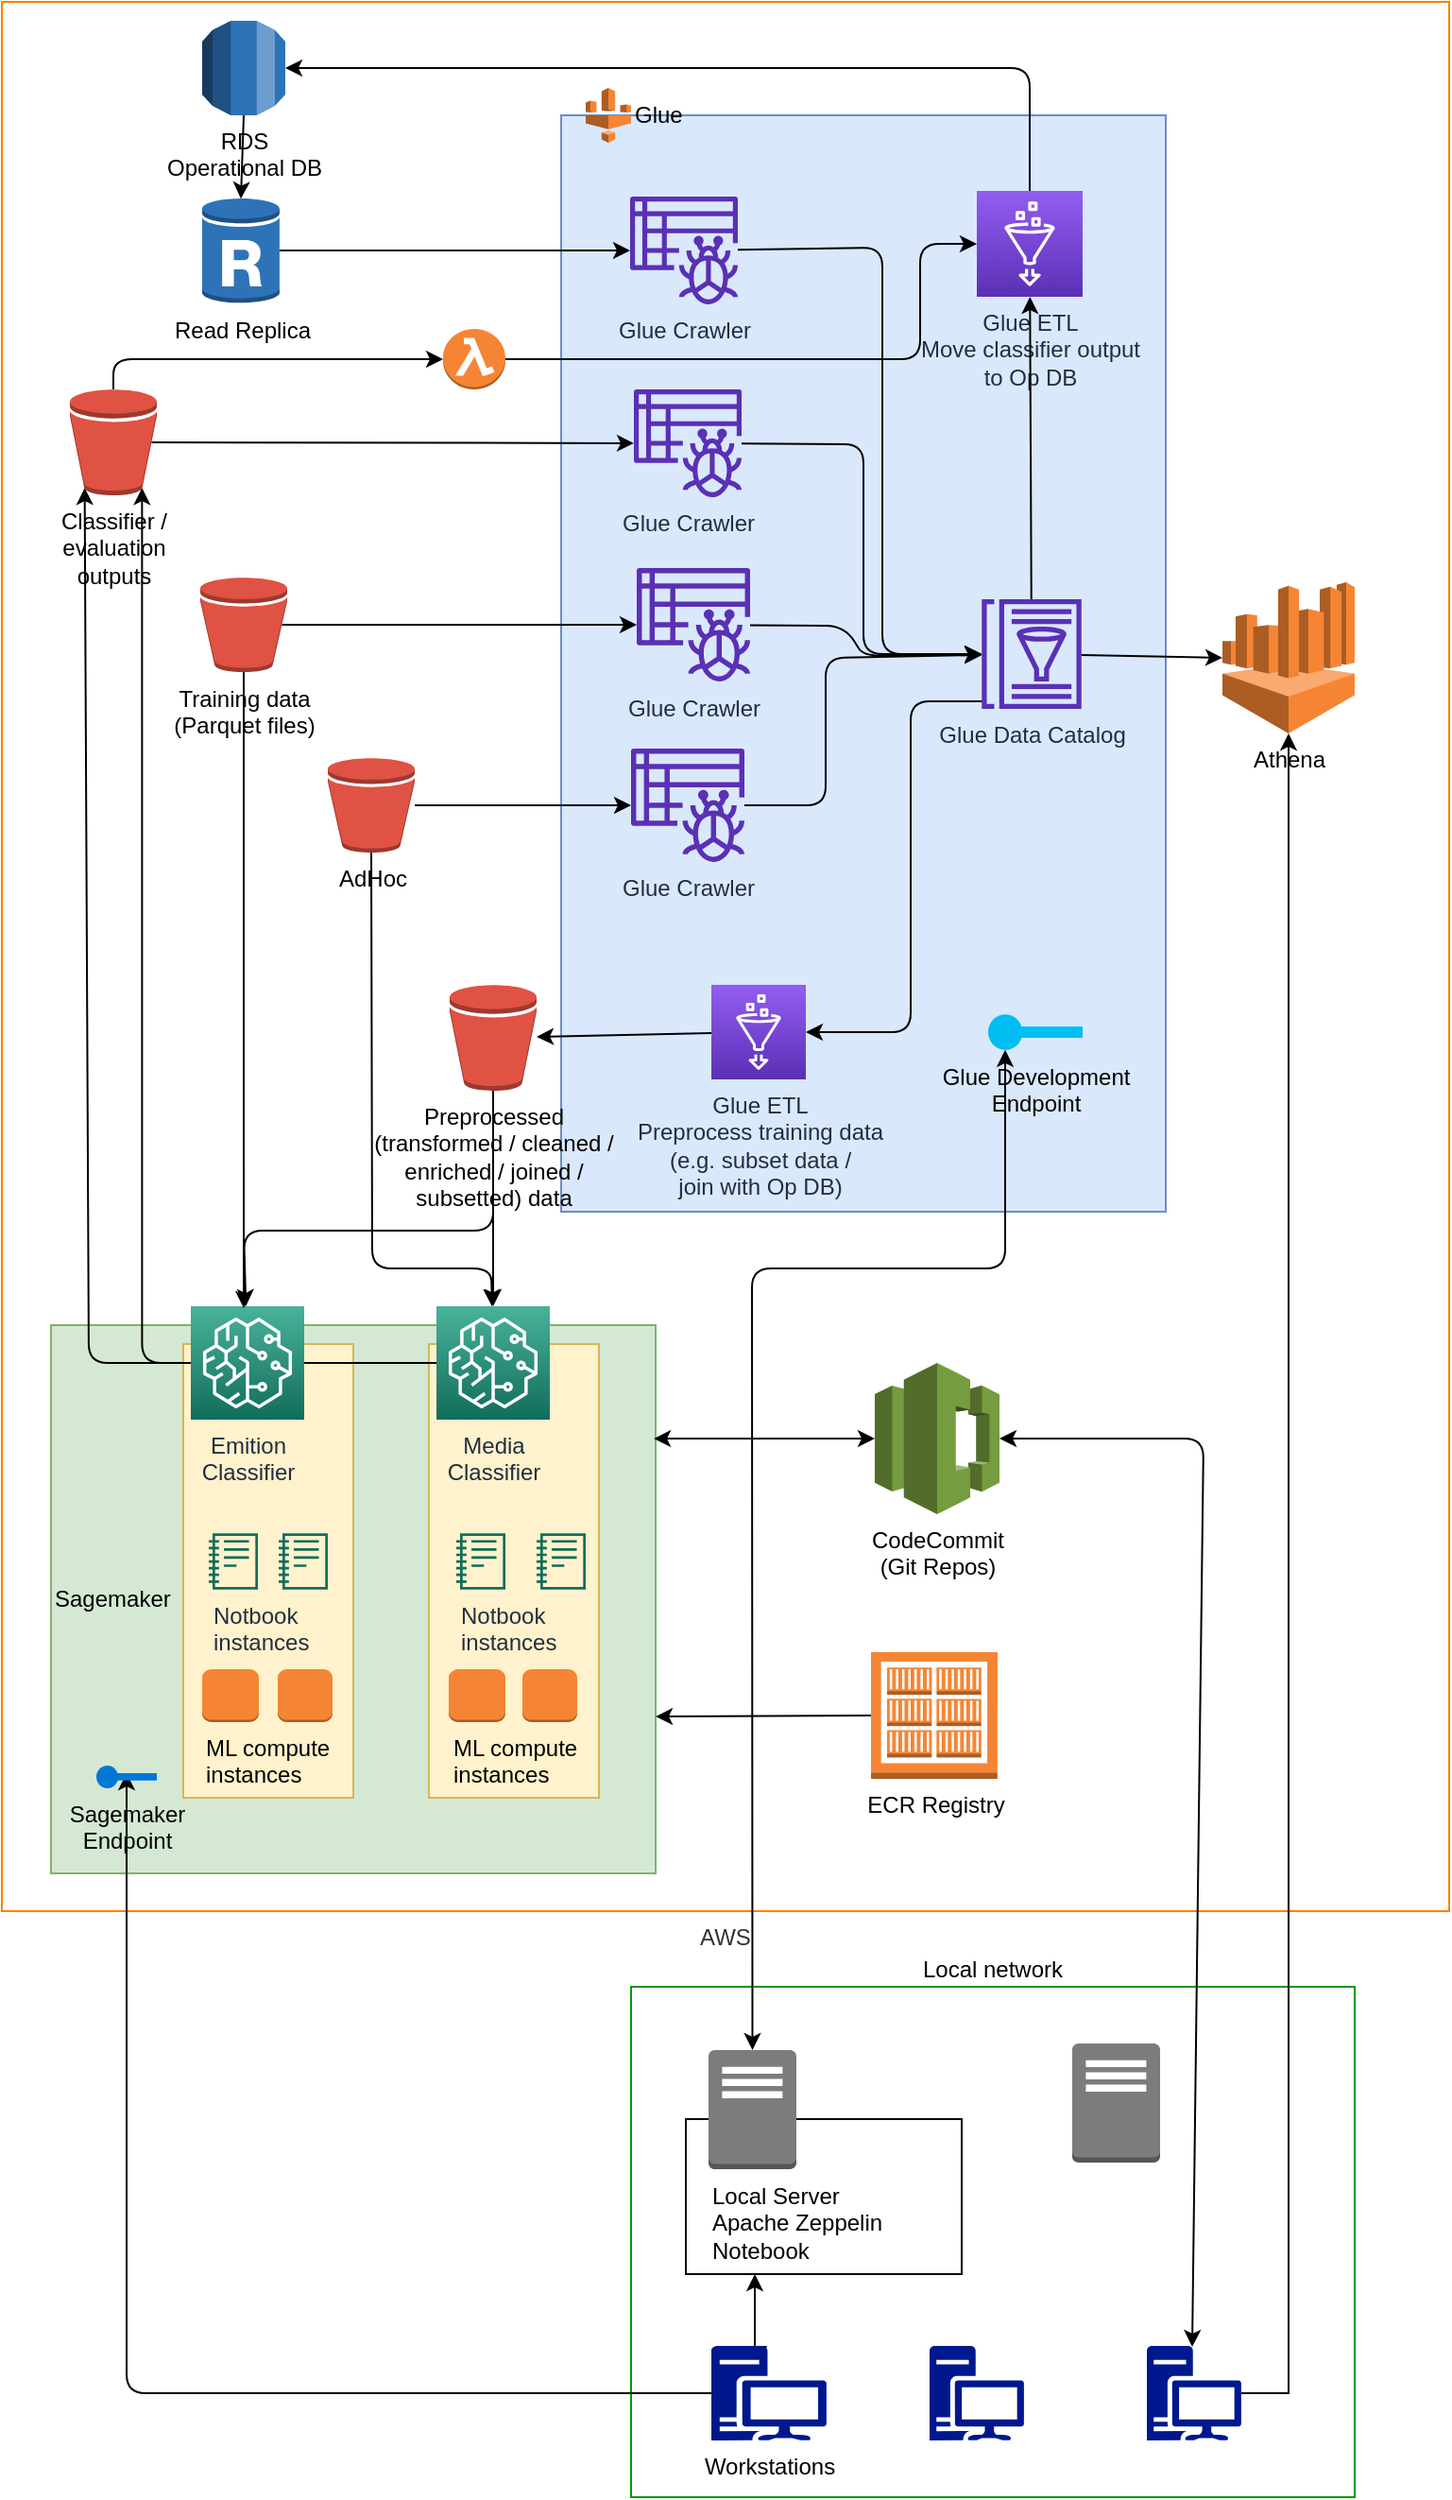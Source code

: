 <mxfile version="10.6.9" type="device"><diagram id="xmmVklm3ctYG1tAdUeUO" name="Page-1"><mxGraphModel dx="1633" dy="1597" grid="1" gridSize="10" guides="1" tooltips="1" connect="1" arrows="1" fold="1" page="1" pageScale="1" pageWidth="850" pageHeight="1100" background="none" math="0" shadow="0"><root><mxCell id="0"/><mxCell id="1" parent="0"/><mxCell id="STuVg-NgmVqldN6oDpHI-32" value="AWS" style="rounded=0;whiteSpace=wrap;html=1;labelPosition=center;verticalLabelPosition=bottom;align=center;verticalAlign=top;fillColor=none;strokeColor=#FF8000;fontColor=#333333;gradientColor=#ffffff;" parent="1" vertex="1"><mxGeometry x="-66" y="-240" width="766" height="1010" as="geometry"/></mxCell><mxCell id="STuVg-NgmVqldN6oDpHI-101" value="Sagemaker" style="rounded=0;whiteSpace=wrap;html=1;fillColor=#d5e8d4;align=left;strokeColor=#82b366;gradientColor=none;" parent="1" vertex="1"><mxGeometry x="-40" y="460" width="320" height="290" as="geometry"/></mxCell><mxCell id="STuVg-NgmVqldN6oDpHI-89" value="" style="rounded=0;whiteSpace=wrap;html=1;fillColor=#fff2cc;align=left;strokeColor=#d6b656;" parent="1" vertex="1"><mxGeometry x="160" y="470" width="90" height="240" as="geometry"/></mxCell><mxCell id="STuVg-NgmVqldN6oDpHI-88" value="" style="rounded=0;whiteSpace=wrap;html=1;fillColor=#fff2cc;align=left;strokeColor=#d6b656;" parent="1" vertex="1"><mxGeometry x="30" y="470" width="90" height="240" as="geometry"/></mxCell><mxCell id="STuVg-NgmVqldN6oDpHI-29" value="Local network" style="rounded=0;whiteSpace=wrap;html=1;labelPosition=center;verticalLabelPosition=top;align=center;verticalAlign=bottom;fillColor=none;strokeColor=#009900;" parent="1" vertex="1"><mxGeometry x="267" y="810" width="383" height="270" as="geometry"/></mxCell><mxCell id="STuVg-NgmVqldN6oDpHI-6" value="" style="rounded=0;whiteSpace=wrap;html=1;fillColor=#dae8fc;strokeColor=#6c8ebf;" parent="1" vertex="1"><mxGeometry x="230" y="-180" width="320" height="580" as="geometry"/></mxCell><mxCell id="d9hdio0mOUOi3IyDA3vv-1" value="&lt;div&gt;RDS&lt;br&gt;&lt;/div&gt;&lt;div&gt;Operational DB&lt;/div&gt;" style="outlineConnect=0;dashed=0;verticalLabelPosition=bottom;verticalAlign=top;align=center;html=1;shape=mxgraph.aws3.rds;fillColor=#2E73B8;gradientColor=none;" parent="1" vertex="1"><mxGeometry x="40" y="-230" width="44" height="50" as="geometry"/></mxCell><mxCell id="d9hdio0mOUOi3IyDA3vv-4" value="Athena" style="outlineConnect=0;dashed=0;verticalLabelPosition=bottom;verticalAlign=top;align=center;html=1;shape=mxgraph.aws3.athena;fillColor=#F58534;gradientColor=none;" parent="1" vertex="1"><mxGeometry x="580" y="67" width="70" height="80" as="geometry"/></mxCell><mxCell id="d9hdio0mOUOi3IyDA3vv-5" value="Glue Data Catalog" style="outlineConnect=0;fontColor=#232F3E;gradientColor=none;fillColor=#5A30B5;strokeColor=none;dashed=0;verticalLabelPosition=bottom;verticalAlign=top;align=center;html=1;fontSize=12;fontStyle=0;aspect=fixed;pointerEvents=1;shape=mxgraph.aws4.glue_data_catalog;" parent="1" vertex="1"><mxGeometry x="452" y="76" width="54" height="58" as="geometry"/></mxCell><mxCell id="d9hdio0mOUOi3IyDA3vv-6" value="&lt;div&gt;Glue Crawler&lt;/div&gt;" style="outlineConnect=0;fontColor=#232F3E;gradientColor=none;fillColor=#5A30B5;strokeColor=none;dashed=0;verticalLabelPosition=bottom;verticalAlign=top;align=center;html=1;fontSize=12;fontStyle=0;aspect=fixed;pointerEvents=1;shape=mxgraph.aws4.glue_crawlers;" parent="1" vertex="1"><mxGeometry x="266.5" y="-137" width="57" height="57" as="geometry"/></mxCell><mxCell id="STuVg-NgmVqldN6oDpHI-2" value="" style="endArrow=classic;html=1;exitX=1;exitY=0.5;exitDx=0;exitDy=0;exitPerimeter=0;" parent="1" source="STuVg-NgmVqldN6oDpHI-17" target="d9hdio0mOUOi3IyDA3vv-6" edge="1"><mxGeometry width="50" height="50" relative="1" as="geometry"><mxPoint x="90" y="230" as="sourcePoint"/><mxPoint x="140" y="180" as="targetPoint"/></mxGeometry></mxCell><mxCell id="STuVg-NgmVqldN6oDpHI-3" value="" style="endArrow=classic;html=1;" parent="1" source="d9hdio0mOUOi3IyDA3vv-6" target="d9hdio0mOUOi3IyDA3vv-5" edge="1"><mxGeometry width="50" height="50" relative="1" as="geometry"><mxPoint x="280" y="250" as="sourcePoint"/><mxPoint x="452" y="71" as="targetPoint"/><Array as="points"><mxPoint x="400" y="-110"/><mxPoint x="400" y="105"/></Array></mxGeometry></mxCell><mxCell id="STuVg-NgmVqldN6oDpHI-5" value="" style="endArrow=classic;html=1;entryX=0;entryY=0.5;entryDx=0;entryDy=0;entryPerimeter=0;" parent="1" source="d9hdio0mOUOi3IyDA3vv-5" target="d9hdio0mOUOi3IyDA3vv-4" edge="1"><mxGeometry width="50" height="50" relative="1" as="geometry"><mxPoint x="110" y="350" as="sourcePoint"/><mxPoint x="160" y="300" as="targetPoint"/></mxGeometry></mxCell><mxCell id="STuVg-NgmVqldN6oDpHI-8" value="" style="endArrow=classic;html=1;exitX=0.94;exitY=0.5;exitDx=0;exitDy=0;exitPerimeter=0;" parent="1" source="STuVg-NgmVqldN6oDpHI-13" target="STuVg-NgmVqldN6oDpHI-44" edge="1"><mxGeometry width="50" height="50" relative="1" as="geometry"><mxPoint x="180" y="221.419" as="sourcePoint"/><mxPoint x="260" y="200" as="targetPoint"/></mxGeometry></mxCell><mxCell id="STuVg-NgmVqldN6oDpHI-11" value="&lt;div&gt;Glue ETL&lt;/div&gt;&lt;div&gt;Preprocess training data&lt;/div&gt;&lt;div&gt;(e.g. subset data / &lt;br&gt;&lt;/div&gt;&lt;div&gt;join with Op DB)&lt;br&gt;&lt;/div&gt;" style="outlineConnect=0;fontColor=#232F3E;gradientColor=#945DF2;gradientDirection=north;fillColor=#5A30B5;strokeColor=#ffffff;dashed=0;verticalLabelPosition=bottom;verticalAlign=top;align=center;html=1;fontSize=12;fontStyle=0;aspect=fixed;shape=mxgraph.aws4.resourceIcon;resIcon=mxgraph.aws4.glue;" parent="1" vertex="1"><mxGeometry x="309.5" y="280" width="50" height="50" as="geometry"/></mxCell><mxCell id="STuVg-NgmVqldN6oDpHI-12" value="" style="endArrow=classic;html=1;exitX=0;exitY=0.931;exitDx=0;exitDy=0;exitPerimeter=0;" parent="1" source="d9hdio0mOUOi3IyDA3vv-5" target="STuVg-NgmVqldN6oDpHI-11" edge="1"><mxGeometry width="50" height="50" relative="1" as="geometry"><mxPoint x="250" y="410" as="sourcePoint"/><mxPoint x="300" y="360" as="targetPoint"/><Array as="points"><mxPoint x="415" y="130"/><mxPoint x="415" y="200"/><mxPoint x="415" y="305"/></Array></mxGeometry></mxCell><mxCell id="STuVg-NgmVqldN6oDpHI-13" value="&lt;div&gt;Training data &lt;br&gt;&lt;/div&gt;&lt;div&gt;(Parquet files)&lt;/div&gt;" style="outlineConnect=0;dashed=0;verticalLabelPosition=bottom;verticalAlign=top;align=center;html=1;shape=mxgraph.aws3.bucket;fillColor=#E05243;gradientColor=none;" parent="1" vertex="1"><mxGeometry x="39" y="64.5" width="46" height="50" as="geometry"/></mxCell><mxCell id="STuVg-NgmVqldN6oDpHI-14" value="&lt;div&gt;Glue Crawler&lt;/div&gt;&lt;div&gt;&lt;br&gt;&lt;/div&gt;" style="outlineConnect=0;fontColor=#232F3E;gradientColor=none;fillColor=#5A30B5;strokeColor=none;dashed=0;verticalLabelPosition=bottom;verticalAlign=top;align=center;html=1;fontSize=12;fontStyle=0;aspect=fixed;pointerEvents=1;shape=mxgraph.aws4.glue_crawlers;" parent="1" vertex="1"><mxGeometry x="267" y="155" width="60" height="60" as="geometry"/></mxCell><mxCell id="STuVg-NgmVqldN6oDpHI-15" value="" style="endArrow=classic;html=1;" parent="1" source="STuVg-NgmVqldN6oDpHI-14" target="d9hdio0mOUOi3IyDA3vv-5" edge="1"><mxGeometry width="50" height="50" relative="1" as="geometry"><mxPoint x="357.696" y="101.258" as="sourcePoint"/><mxPoint x="439.62" y="99.688" as="targetPoint"/><Array as="points"><mxPoint x="370" y="185"/><mxPoint x="370" y="150"/><mxPoint x="370" y="107"/></Array></mxGeometry></mxCell><mxCell id="STuVg-NgmVqldN6oDpHI-17" value="Read Replica" style="outlineConnect=0;dashed=0;verticalLabelPosition=bottom;verticalAlign=top;align=center;html=1;shape=mxgraph.aws3.rds_db_instance_read_replica;fillColor=#2E73B8;gradientColor=none;" parent="1" vertex="1"><mxGeometry x="40" y="-137" width="41" height="57" as="geometry"/></mxCell><mxCell id="STuVg-NgmVqldN6oDpHI-19" value="" style="endArrow=classic;html=1;exitX=0.5;exitY=1;exitDx=0;exitDy=0;exitPerimeter=0;entryX=0.5;entryY=0.02;entryDx=0;entryDy=0;entryPerimeter=0;" parent="1" source="d9hdio0mOUOi3IyDA3vv-1" target="STuVg-NgmVqldN6oDpHI-17" edge="1"><mxGeometry width="50" height="50" relative="1" as="geometry"><mxPoint x="40" y="120" as="sourcePoint"/><mxPoint x="60" y="55" as="targetPoint"/></mxGeometry></mxCell><mxCell id="STuVg-NgmVqldN6oDpHI-20" value="&lt;div&gt;Glue Development&lt;/div&gt;&lt;div&gt;Endpoint&lt;br&gt;&lt;/div&gt;" style="verticalLabelPosition=bottom;html=1;verticalAlign=top;align=center;strokeColor=none;fillColor=#00BEF2;shape=mxgraph.azure.service_endpoint;rotation=0;" parent="1" vertex="1"><mxGeometry x="456" y="295" width="50" height="20" as="geometry"/></mxCell><mxCell id="STuVg-NgmVqldN6oDpHI-35" style="edgeStyle=orthogonalEdgeStyle;rounded=0;orthogonalLoop=1;jettySize=auto;html=1;exitX=0.48;exitY=0.01;exitDx=0;exitDy=0;exitPerimeter=0;align=center;entryX=0.25;entryY=1;entryDx=0;entryDy=0;" parent="1" source="STuVg-NgmVqldN6oDpHI-22" target="STuVg-NgmVqldN6oDpHI-34" edge="1"><mxGeometry relative="1" as="geometry"/></mxCell><mxCell id="STuVg-NgmVqldN6oDpHI-22" value="Workstations" style="pointerEvents=1;shadow=0;dashed=0;html=1;strokeColor=none;labelPosition=center;verticalLabelPosition=bottom;verticalAlign=top;align=center;shape=mxgraph.mscae.enterprise.workstation_client;fillColor=#00188D;" parent="1" vertex="1"><mxGeometry x="309.5" y="1000" width="61" height="50" as="geometry"/></mxCell><mxCell id="STuVg-NgmVqldN6oDpHI-23" value="" style="pointerEvents=1;shadow=0;dashed=0;html=1;strokeColor=none;labelPosition=center;verticalLabelPosition=bottom;verticalAlign=top;align=center;shape=mxgraph.mscae.enterprise.workstation_client;fillColor=#00188D;" parent="1" vertex="1"><mxGeometry x="425" y="1000" width="50" height="50" as="geometry"/></mxCell><mxCell id="STuVg-NgmVqldN6oDpHI-24" value="" style="pointerEvents=1;shadow=0;dashed=0;html=1;strokeColor=none;labelPosition=center;verticalLabelPosition=bottom;verticalAlign=top;align=center;shape=mxgraph.mscae.enterprise.workstation_client;fillColor=#00188D;" parent="1" vertex="1"><mxGeometry x="540" y="1000" width="50" height="50" as="geometry"/></mxCell><mxCell id="STuVg-NgmVqldN6oDpHI-28" value="" style="outlineConnect=0;dashed=0;verticalLabelPosition=bottom;verticalAlign=top;align=center;html=1;shape=mxgraph.aws3.traditional_server;fillColor=#7D7C7C;gradientColor=none;" parent="1" vertex="1"><mxGeometry x="500.5" y="840" width="46.5" height="63" as="geometry"/></mxCell><mxCell id="STuVg-NgmVqldN6oDpHI-34" value="" style="rounded=0;whiteSpace=wrap;html=1;fillColor=none;" parent="1" vertex="1"><mxGeometry x="296" y="880" width="146" height="82" as="geometry"/></mxCell><mxCell id="STuVg-NgmVqldN6oDpHI-37" value="" style="endArrow=classic;startArrow=classic;html=1;align=center;exitX=0.5;exitY=0;exitDx=0;exitDy=0;exitPerimeter=0;entryX=0.18;entryY=0.97;entryDx=0;entryDy=0;entryPerimeter=0;" parent="1" source="STuVg-NgmVqldN6oDpHI-27" target="STuVg-NgmVqldN6oDpHI-20" edge="1"><mxGeometry width="50" height="50" relative="1" as="geometry"><mxPoint x="180" y="500" as="sourcePoint"/><mxPoint x="400" y="314" as="targetPoint"/><Array as="points"><mxPoint x="331" y="430"/><mxPoint x="465" y="430"/></Array></mxGeometry></mxCell><mxCell id="STuVg-NgmVqldN6oDpHI-27" value="&lt;div&gt;Local Server&lt;/div&gt;&lt;div&gt;Apache Zeppelin &lt;br&gt;&lt;/div&gt;&lt;div&gt;Notebook&lt;br&gt;&lt;/div&gt;" style="outlineConnect=0;dashed=0;verticalLabelPosition=bottom;verticalAlign=top;align=left;html=1;shape=mxgraph.aws3.traditional_server;fillColor=#7D7C7C;gradientColor=none;" parent="1" vertex="1"><mxGeometry x="308" y="843.5" width="46.5" height="63" as="geometry"/></mxCell><mxCell id="STuVg-NgmVqldN6oDpHI-38" value="Preprocessed&lt;div&gt;(transformed / cleaned /&lt;/div&gt;&lt;div&gt;enriched / joined / &lt;br&gt;&lt;/div&gt;&lt;div&gt;subsetted) data&lt;/div&gt;" style="outlineConnect=0;dashed=0;verticalLabelPosition=bottom;verticalAlign=top;align=center;html=1;shape=mxgraph.aws3.bucket;fillColor=#E05243;gradientColor=none;" parent="1" vertex="1"><mxGeometry x="171" y="280" width="46" height="56" as="geometry"/></mxCell><mxCell id="STuVg-NgmVqldN6oDpHI-39" value="" style="endArrow=classic;html=1;" parent="1" source="STuVg-NgmVqldN6oDpHI-11" target="STuVg-NgmVqldN6oDpHI-38" edge="1"><mxGeometry width="50" height="50" relative="1" as="geometry"><mxPoint x="175" y="200" as="sourcePoint"/><mxPoint x="278.734" y="200" as="targetPoint"/></mxGeometry></mxCell><mxCell id="STuVg-NgmVqldN6oDpHI-43" value="&lt;div&gt;AdHoc&lt;br&gt;&lt;/div&gt;" style="outlineConnect=0;dashed=0;verticalLabelPosition=bottom;verticalAlign=top;align=center;html=1;shape=mxgraph.aws3.bucket;fillColor=#E05243;gradientColor=none;" parent="1" vertex="1"><mxGeometry x="106.5" y="160" width="46" height="50" as="geometry"/></mxCell><mxCell id="STuVg-NgmVqldN6oDpHI-44" value="&lt;div&gt;Glue Crawler&lt;/div&gt;&lt;div&gt;&lt;br&gt;&lt;/div&gt;" style="outlineConnect=0;fontColor=#232F3E;gradientColor=none;fillColor=#5A30B5;strokeColor=none;dashed=0;verticalLabelPosition=bottom;verticalAlign=top;align=center;html=1;fontSize=12;fontStyle=0;aspect=fixed;pointerEvents=1;shape=mxgraph.aws4.glue_crawlers;" parent="1" vertex="1"><mxGeometry x="270" y="59.5" width="60" height="60" as="geometry"/></mxCell><mxCell id="STuVg-NgmVqldN6oDpHI-45" value="" style="endArrow=classic;html=1;align=center;" parent="1" source="STuVg-NgmVqldN6oDpHI-43" target="STuVg-NgmVqldN6oDpHI-14" edge="1"><mxGeometry width="50" height="50" relative="1" as="geometry"><mxPoint x="50" y="110" as="sourcePoint"/><mxPoint x="100" y="60" as="targetPoint"/></mxGeometry></mxCell><mxCell id="STuVg-NgmVqldN6oDpHI-52" value="" style="endArrow=classic;html=1;align=center;entryX=0.17;entryY=0.93;entryDx=0;entryDy=0;entryPerimeter=0;" parent="1" source="STuVg-NgmVqldN6oDpHI-9" target="STuVg-NgmVqldN6oDpHI-54" edge="1"><mxGeometry width="50" height="50" relative="1" as="geometry"><mxPoint x="114.5" y="830" as="sourcePoint"/><mxPoint x="164.5" y="780" as="targetPoint"/><Array as="points"><mxPoint x="-20" y="480"/></Array></mxGeometry></mxCell><mxCell id="STuVg-NgmVqldN6oDpHI-54" value="&lt;div&gt;Classifier / &lt;br&gt;&lt;/div&gt;&lt;div&gt;evaluation&lt;br&gt;&lt;/div&gt;&lt;div&gt;outputs&lt;br&gt;&lt;/div&gt;" style="outlineConnect=0;dashed=0;verticalLabelPosition=bottom;verticalAlign=top;align=center;html=1;shape=mxgraph.aws3.bucket;fillColor=#E05243;gradientColor=none;" parent="1" vertex="1"><mxGeometry x="-30" y="-35" width="46" height="56" as="geometry"/></mxCell><mxCell id="STuVg-NgmVqldN6oDpHI-57" value="" style="edgeStyle=segmentEdgeStyle;endArrow=classic;html=1;align=center;entryX=0.83;entryY=0.93;entryDx=0;entryDy=0;entryPerimeter=0;" parent="1" source="STuVg-NgmVqldN6oDpHI-51" target="STuVg-NgmVqldN6oDpHI-54" edge="1"><mxGeometry width="50" height="50" relative="1" as="geometry"><mxPoint x="70" y="440" as="sourcePoint"/><mxPoint x="10" y="220" as="targetPoint"/><Array as="points"><mxPoint x="8" y="480"/></Array></mxGeometry></mxCell><mxCell id="STuVg-NgmVqldN6oDpHI-58" value="&lt;div&gt;Glue ETL&lt;/div&gt;&lt;div&gt;Move classifier output&lt;/div&gt;&lt;div&gt;to Op DB&lt;br&gt;&lt;/div&gt;" style="outlineConnect=0;fontColor=#232F3E;gradientColor=#945DF2;gradientDirection=north;fillColor=#5A30B5;strokeColor=#ffffff;dashed=0;verticalLabelPosition=bottom;verticalAlign=top;align=center;html=1;fontSize=12;fontStyle=0;aspect=fixed;shape=mxgraph.aws4.resourceIcon;resIcon=mxgraph.aws4.glue;" parent="1" vertex="1"><mxGeometry x="450" y="-140" width="56" height="56" as="geometry"/></mxCell><mxCell id="STuVg-NgmVqldN6oDpHI-59" value="" style="endArrow=classic;html=1;align=center;entryX=1;entryY=0.5;entryDx=0;entryDy=0;entryPerimeter=0;" parent="1" source="STuVg-NgmVqldN6oDpHI-58" target="d9hdio0mOUOi3IyDA3vv-1" edge="1"><mxGeometry width="50" height="50" relative="1" as="geometry"><mxPoint x="370" y="-30" as="sourcePoint"/><mxPoint x="420" y="-80" as="targetPoint"/><Array as="points"><mxPoint x="478" y="-205"/></Array></mxGeometry></mxCell><mxCell id="STuVg-NgmVqldN6oDpHI-60" value="" style="endArrow=classic;html=1;align=center;" parent="1" source="d9hdio0mOUOi3IyDA3vv-5" target="STuVg-NgmVqldN6oDpHI-58" edge="1"><mxGeometry width="50" height="50" relative="1" as="geometry"><mxPoint x="520" y="-80" as="sourcePoint"/><mxPoint x="570" y="-130" as="targetPoint"/></mxGeometry></mxCell><mxCell id="STuVg-NgmVqldN6oDpHI-61" value="" style="endArrow=classic;html=1;align=center;" parent="1" source="STuVg-NgmVqldN6oDpHI-44" target="d9hdio0mOUOi3IyDA3vv-5" edge="1"><mxGeometry width="50" height="50" relative="1" as="geometry"><mxPoint x="340" y="90" as="sourcePoint"/><mxPoint x="450" y="90" as="targetPoint"/><Array as="points"><mxPoint x="380" y="90"/><mxPoint x="390" y="106"/></Array></mxGeometry></mxCell><mxCell id="d9hdio0mOUOi3IyDA3vv-2" value="Glue" style="outlineConnect=0;dashed=0;verticalLabelPosition=middle;verticalAlign=middle;align=left;html=1;shape=mxgraph.aws3.glue;fillColor=#F58534;gradientColor=none;labelPosition=right;" parent="1" vertex="1"><mxGeometry x="243" y="-194.5" width="24" height="29" as="geometry"/></mxCell><mxCell id="STuVg-NgmVqldN6oDpHI-63" value="&lt;div&gt;Glue Crawler&lt;/div&gt;" style="outlineConnect=0;fontColor=#232F3E;gradientColor=none;fillColor=#5A30B5;strokeColor=none;dashed=0;verticalLabelPosition=bottom;verticalAlign=top;align=center;html=1;fontSize=12;fontStyle=0;aspect=fixed;pointerEvents=1;shape=mxgraph.aws4.glue_crawlers;" parent="1" vertex="1"><mxGeometry x="268.5" y="-35" width="57" height="57" as="geometry"/></mxCell><mxCell id="STuVg-NgmVqldN6oDpHI-64" value="" style="endArrow=classic;html=1;align=center;exitX=0.94;exitY=0.5;exitDx=0;exitDy=0;exitPerimeter=0;" parent="1" source="STuVg-NgmVqldN6oDpHI-54" target="STuVg-NgmVqldN6oDpHI-63" edge="1"><mxGeometry width="50" height="50" relative="1" as="geometry"><mxPoint x="90" y="30" as="sourcePoint"/><mxPoint x="140" y="-20" as="targetPoint"/></mxGeometry></mxCell><mxCell id="STuVg-NgmVqldN6oDpHI-65" value="" style="endArrow=classic;html=1;align=center;" parent="1" source="STuVg-NgmVqldN6oDpHI-63" target="d9hdio0mOUOi3IyDA3vv-5" edge="1"><mxGeometry width="50" height="50" relative="1" as="geometry"><mxPoint x="330" as="sourcePoint"/><mxPoint x="380" y="-50" as="targetPoint"/><Array as="points"><mxPoint x="390" y="-6"/><mxPoint x="390" y="105"/></Array></mxGeometry></mxCell><mxCell id="STuVg-NgmVqldN6oDpHI-70" style="edgeStyle=orthogonalEdgeStyle;rounded=0;orthogonalLoop=1;jettySize=auto;html=1;exitX=1;exitY=0.5;exitDx=0;exitDy=0;exitPerimeter=0;align=center;" parent="1" source="STuVg-NgmVqldN6oDpHI-24" target="d9hdio0mOUOi3IyDA3vv-4" edge="1"><mxGeometry relative="1" as="geometry"><mxPoint x="343" y="1091" as="sourcePoint"/><mxPoint x="580" y="760" as="targetPoint"/><Array as="points"><mxPoint x="615" y="1025"/></Array></mxGeometry></mxCell><mxCell id="STuVg-NgmVqldN6oDpHI-75" value="&lt;div&gt;Notbook&lt;/div&gt;&lt;div&gt;instances&lt;br&gt;&lt;/div&gt;" style="outlineConnect=0;fontColor=#232F3E;gradientColor=none;fillColor=#116D5B;strokeColor=none;dashed=0;verticalLabelPosition=bottom;verticalAlign=top;align=left;html=1;fontSize=12;fontStyle=0;aspect=fixed;pointerEvents=1;shape=mxgraph.aws4.sagemaker_notebook;" parent="1" vertex="1"><mxGeometry x="43.5" y="570" width="26" height="30" as="geometry"/></mxCell><mxCell id="STuVg-NgmVqldN6oDpHI-76" value="Notbook&lt;div&gt;instances&lt;/div&gt;" style="outlineConnect=0;fontColor=#232F3E;gradientColor=none;fillColor=#116D5B;strokeColor=none;dashed=0;verticalLabelPosition=bottom;verticalAlign=top;align=left;html=1;fontSize=12;fontStyle=0;aspect=fixed;pointerEvents=1;shape=mxgraph.aws4.sagemaker_notebook;" parent="1" vertex="1"><mxGeometry x="174.5" y="570" width="26" height="30" as="geometry"/></mxCell><mxCell id="STuVg-NgmVqldN6oDpHI-77" value="" style="endArrow=classic;html=1;align=center;exitX=0;exitY=0.5;exitDx=0;exitDy=0;exitPerimeter=0;entryX=0.5;entryY=0.335;entryDx=0;entryDy=0;entryPerimeter=0;" parent="1" source="STuVg-NgmVqldN6oDpHI-22" target="STuVg-NgmVqldN6oDpHI-97" edge="1"><mxGeometry width="50" height="50" relative="1" as="geometry"><mxPoint x="127.5" y="980" as="sourcePoint"/><mxPoint x="56" y="670" as="targetPoint"/><Array as="points"><mxPoint y="1025"/></Array></mxGeometry></mxCell><mxCell id="STuVg-NgmVqldN6oDpHI-79" value="" style="endArrow=classic;html=1;align=center;exitX=0.5;exitY=1;exitDx=0;exitDy=0;exitPerimeter=0;" parent="1" source="STuVg-NgmVqldN6oDpHI-43" target="STuVg-NgmVqldN6oDpHI-51" edge="1"><mxGeometry width="50" height="50" relative="1" as="geometry"><mxPoint x="230" y="460" as="sourcePoint"/><mxPoint x="280" y="410" as="targetPoint"/><Array as="points"><mxPoint x="130" y="430"/><mxPoint x="193" y="430"/></Array></mxGeometry></mxCell><mxCell id="STuVg-NgmVqldN6oDpHI-81" value="" style="endArrow=classic;html=1;align=center;exitX=0.5;exitY=1;exitDx=0;exitDy=0;exitPerimeter=0;" parent="1" source="STuVg-NgmVqldN6oDpHI-38" target="STuVg-NgmVqldN6oDpHI-51" edge="1"><mxGeometry width="50" height="50" relative="1" as="geometry"><mxPoint x="250" y="460" as="sourcePoint"/><mxPoint x="300" y="410" as="targetPoint"/></mxGeometry></mxCell><mxCell id="STuVg-NgmVqldN6oDpHI-82" value="&lt;div&gt;CodeCommit&lt;/div&gt;&lt;div&gt;(Git Repos)&lt;br&gt;&lt;/div&gt;" style="outlineConnect=0;dashed=0;verticalLabelPosition=bottom;verticalAlign=top;align=center;html=1;shape=mxgraph.aws3.codecommit;fillColor=#759C3E;gradientColor=none;" parent="1" vertex="1"><mxGeometry x="396" y="480" width="66" height="80" as="geometry"/></mxCell><mxCell id="STuVg-NgmVqldN6oDpHI-9" value="&lt;div&gt;Emition&lt;/div&gt;&lt;div&gt;Classifier&lt;/div&gt;" style="outlineConnect=0;fontColor=#232F3E;gradientColor=#4AB29A;gradientDirection=north;fillColor=#116D5B;strokeColor=#ffffff;dashed=0;verticalLabelPosition=bottom;verticalAlign=top;align=center;html=1;fontSize=12;fontStyle=0;aspect=fixed;shape=mxgraph.aws4.resourceIcon;resIcon=mxgraph.aws4.sagemaker;" parent="1" vertex="1"><mxGeometry x="34" y="450" width="60" height="60" as="geometry"/></mxCell><mxCell id="STuVg-NgmVqldN6oDpHI-51" value="&lt;div&gt;Media&lt;/div&gt;&lt;div&gt;Classifier&lt;/div&gt;" style="outlineConnect=0;fontColor=#232F3E;gradientColor=#4AB29A;gradientDirection=north;fillColor=#116D5B;strokeColor=#ffffff;dashed=0;verticalLabelPosition=bottom;verticalAlign=top;align=center;html=1;fontSize=12;fontStyle=0;aspect=fixed;shape=mxgraph.aws4.resourceIcon;resIcon=mxgraph.aws4.sagemaker;" parent="1" vertex="1"><mxGeometry x="164" y="450" width="60" height="60" as="geometry"/></mxCell><mxCell id="STuVg-NgmVqldN6oDpHI-90" value="" style="endArrow=classic;html=1;align=center;exitX=0.5;exitY=1;exitDx=0;exitDy=0;exitPerimeter=0;entryX=0.467;entryY=0.017;entryDx=0;entryDy=0;entryPerimeter=0;" parent="1" source="STuVg-NgmVqldN6oDpHI-13" target="STuVg-NgmVqldN6oDpHI-9" edge="1"><mxGeometry width="50" height="50" relative="1" as="geometry"><mxPoint x="40" y="360" as="sourcePoint"/><mxPoint x="90" y="310" as="targetPoint"/><Array as="points"><mxPoint x="62" y="290"/></Array></mxGeometry></mxCell><mxCell id="STuVg-NgmVqldN6oDpHI-91" value="" style="endArrow=classic;html=1;align=center;" parent="1" source="STuVg-NgmVqldN6oDpHI-38" target="STuVg-NgmVqldN6oDpHI-9" edge="1"><mxGeometry width="50" height="50" relative="1" as="geometry"><mxPoint x="-160" y="420" as="sourcePoint"/><mxPoint x="-110" y="370" as="targetPoint"/><Array as="points"><mxPoint x="194" y="410"/><mxPoint x="62" y="410"/></Array></mxGeometry></mxCell><mxCell id="STuVg-NgmVqldN6oDpHI-92" value="" style="outlineConnect=0;fontColor=#232F3E;gradientColor=none;fillColor=#116D5B;strokeColor=none;dashed=0;verticalLabelPosition=bottom;verticalAlign=top;align=center;html=1;fontSize=12;fontStyle=0;aspect=fixed;pointerEvents=1;shape=mxgraph.aws4.sagemaker_notebook;" parent="1" vertex="1"><mxGeometry x="80.5" y="570" width="26" height="30" as="geometry"/></mxCell><mxCell id="STuVg-NgmVqldN6oDpHI-93" value="" style="outlineConnect=0;fontColor=#232F3E;gradientColor=none;fillColor=#116D5B;strokeColor=none;dashed=0;verticalLabelPosition=bottom;verticalAlign=top;align=center;html=1;fontSize=12;fontStyle=0;aspect=fixed;pointerEvents=1;shape=mxgraph.aws4.sagemaker_notebook;" parent="1" vertex="1"><mxGeometry x="217" y="570" width="26" height="30" as="geometry"/></mxCell><mxCell id="STuVg-NgmVqldN6oDpHI-94" value="ECR Registry" style="outlineConnect=0;dashed=0;verticalLabelPosition=bottom;verticalAlign=top;align=center;html=1;shape=mxgraph.aws3.ecr_registry;fillColor=#F58534;gradientColor=none;" parent="1" vertex="1"><mxGeometry x="394" y="633" width="67" height="67" as="geometry"/></mxCell><mxCell id="STuVg-NgmVqldN6oDpHI-95" value="" style="endArrow=classic;html=1;align=center;entryX=1;entryY=0.714;entryDx=0;entryDy=0;exitX=0;exitY=0.5;exitDx=0;exitDy=0;exitPerimeter=0;entryPerimeter=0;" parent="1" source="STuVg-NgmVqldN6oDpHI-94" target="STuVg-NgmVqldN6oDpHI-101" edge="1"><mxGeometry width="50" height="50" relative="1" as="geometry"><mxPoint x="260" y="730" as="sourcePoint"/><mxPoint x="310" y="680" as="targetPoint"/><Array as="points"/></mxGeometry></mxCell><mxCell id="STuVg-NgmVqldN6oDpHI-97" value="&lt;div&gt;Sagemaker&lt;/div&gt;&lt;div&gt;Endpoint&lt;br&gt;&lt;/div&gt;" style="shadow=0;dashed=0;html=1;strokeColor=none;labelPosition=center;verticalLabelPosition=bottom;verticalAlign=top;align=center;shape=mxgraph.mscae.cloud.service_endpoint2;fillColor=#0079D6;" parent="1" vertex="1"><mxGeometry x="-16" y="693" width="32" height="12" as="geometry"/></mxCell><mxCell id="STuVg-NgmVqldN6oDpHI-102" value="" style="endArrow=classic;startArrow=classic;html=1;align=center;entryX=0;entryY=0.5;entryDx=0;entryDy=0;entryPerimeter=0;exitX=0.997;exitY=0.207;exitDx=0;exitDy=0;exitPerimeter=0;" parent="1" source="STuVg-NgmVqldN6oDpHI-101" target="STuVg-NgmVqldN6oDpHI-82" edge="1"><mxGeometry width="50" height="50" relative="1" as="geometry"><mxPoint x="310" y="560" as="sourcePoint"/><mxPoint x="360" y="510" as="targetPoint"/></mxGeometry></mxCell><mxCell id="STuVg-NgmVqldN6oDpHI-103" value="&lt;div&gt;ML compute &lt;br&gt;&lt;/div&gt;&lt;div align=&quot;left&quot;&gt;instances&lt;/div&gt;" style="outlineConnect=0;dashed=0;verticalLabelPosition=bottom;verticalAlign=top;align=left;html=1;shape=mxgraph.aws3.instance;fillColor=#F58534;gradientColor=none;" parent="1" vertex="1"><mxGeometry x="40" y="642" width="30" height="28" as="geometry"/></mxCell><mxCell id="STuVg-NgmVqldN6oDpHI-106" value="" style="outlineConnect=0;dashed=0;verticalLabelPosition=bottom;verticalAlign=top;align=center;html=1;shape=mxgraph.aws3.instance;fillColor=#F58534;gradientColor=none;" parent="1" vertex="1"><mxGeometry x="80" y="642" width="29" height="28" as="geometry"/></mxCell><mxCell id="STuVg-NgmVqldN6oDpHI-108" value="" style="outlineConnect=0;dashed=0;verticalLabelPosition=bottom;verticalAlign=top;align=center;html=1;shape=mxgraph.aws3.instance;fillColor=#F58534;gradientColor=none;" parent="1" vertex="1"><mxGeometry x="209.5" y="642" width="29" height="28" as="geometry"/></mxCell><mxCell id="STuVg-NgmVqldN6oDpHI-109" value="&lt;div&gt;ML compute &lt;br&gt;&lt;/div&gt;&lt;div align=&quot;left&quot;&gt;instances&lt;/div&gt;" style="outlineConnect=0;dashed=0;verticalLabelPosition=bottom;verticalAlign=top;align=left;html=1;shape=mxgraph.aws3.instance;fillColor=#F58534;gradientColor=none;" parent="1" vertex="1"><mxGeometry x="170.5" y="642" width="30" height="28" as="geometry"/></mxCell><mxCell id="STuVg-NgmVqldN6oDpHI-113" value="" style="endArrow=classic;startArrow=classic;html=1;align=center;entryX=1;entryY=0.5;entryDx=0;entryDy=0;entryPerimeter=0;exitX=0.48;exitY=0.01;exitDx=0;exitDy=0;exitPerimeter=0;" parent="1" source="STuVg-NgmVqldN6oDpHI-24" target="STuVg-NgmVqldN6oDpHI-82" edge="1"><mxGeometry width="50" height="50" relative="1" as="geometry"><mxPoint x="575" y="1070" as="sourcePoint"/><mxPoint x="570" y="560" as="targetPoint"/><Array as="points"><mxPoint x="570" y="520"/></Array></mxGeometry></mxCell><mxCell id="STuVg-NgmVqldN6oDpHI-114" value="" style="outlineConnect=0;dashed=0;verticalLabelPosition=bottom;verticalAlign=top;align=center;html=1;shape=mxgraph.aws3.lambda_function;fillColor=#F58534;gradientColor=none;strokeColor=#6C8EBF77;" parent="1" vertex="1"><mxGeometry x="167.5" y="-67" width="33" height="32" as="geometry"/></mxCell><mxCell id="STuVg-NgmVqldN6oDpHI-116" value="" style="endArrow=classic;html=1;align=center;entryX=0;entryY=0.5;entryDx=0;entryDy=0;entryPerimeter=0;exitX=0.5;exitY=0;exitDx=0;exitDy=0;exitPerimeter=0;" parent="1" source="STuVg-NgmVqldN6oDpHI-54" target="STuVg-NgmVqldN6oDpHI-114" edge="1"><mxGeometry width="50" height="50" relative="1" as="geometry"><mxPoint x="-170" as="sourcePoint"/><mxPoint x="-120" y="-50" as="targetPoint"/><Array as="points"><mxPoint x="-7" y="-51"/></Array></mxGeometry></mxCell><mxCell id="STuVg-NgmVqldN6oDpHI-117" value="" style="endArrow=classic;html=1;align=center;exitX=1;exitY=0.5;exitDx=0;exitDy=0;exitPerimeter=0;" parent="1" source="STuVg-NgmVqldN6oDpHI-114" target="STuVg-NgmVqldN6oDpHI-58" edge="1"><mxGeometry width="50" height="50" relative="1" as="geometry"><mxPoint x="160" y="20" as="sourcePoint"/><mxPoint x="210" y="-30" as="targetPoint"/><Array as="points"><mxPoint x="420" y="-51"/><mxPoint x="420" y="-112"/></Array></mxGeometry></mxCell></root></mxGraphModel></diagram></mxfile>